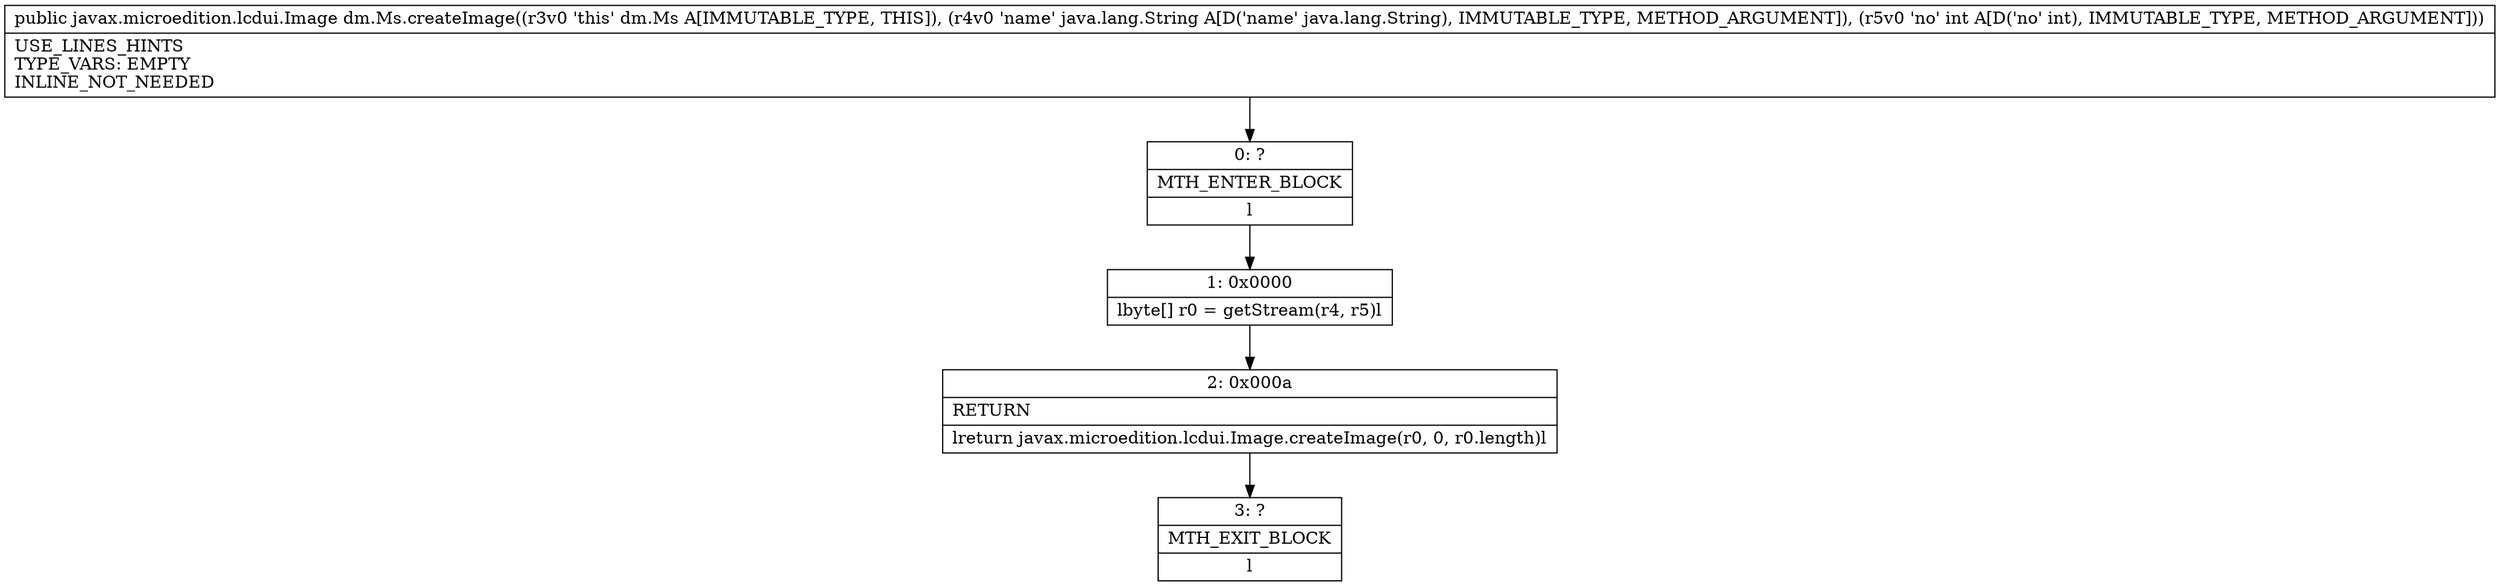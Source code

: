 digraph "CFG fordm.Ms.createImage(Ljava\/lang\/String;I)Ljavax\/microedition\/lcdui\/Image;" {
Node_0 [shape=record,label="{0\:\ ?|MTH_ENTER_BLOCK\l|l}"];
Node_1 [shape=record,label="{1\:\ 0x0000|lbyte[] r0 = getStream(r4, r5)l}"];
Node_2 [shape=record,label="{2\:\ 0x000a|RETURN\l|lreturn javax.microedition.lcdui.Image.createImage(r0, 0, r0.length)l}"];
Node_3 [shape=record,label="{3\:\ ?|MTH_EXIT_BLOCK\l|l}"];
MethodNode[shape=record,label="{public javax.microedition.lcdui.Image dm.Ms.createImage((r3v0 'this' dm.Ms A[IMMUTABLE_TYPE, THIS]), (r4v0 'name' java.lang.String A[D('name' java.lang.String), IMMUTABLE_TYPE, METHOD_ARGUMENT]), (r5v0 'no' int A[D('no' int), IMMUTABLE_TYPE, METHOD_ARGUMENT]))  | USE_LINES_HINTS\lTYPE_VARS: EMPTY\lINLINE_NOT_NEEDED\l}"];
MethodNode -> Node_0;
Node_0 -> Node_1;
Node_1 -> Node_2;
Node_2 -> Node_3;
}

